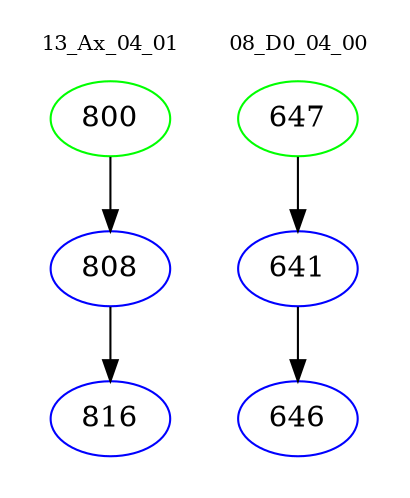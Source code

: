digraph{
subgraph cluster_0 {
color = white
label = "13_Ax_04_01";
fontsize=10;
T0_800 [label="800", color="green"]
T0_800 -> T0_808 [color="black"]
T0_808 [label="808", color="blue"]
T0_808 -> T0_816 [color="black"]
T0_816 [label="816", color="blue"]
}
subgraph cluster_1 {
color = white
label = "08_D0_04_00";
fontsize=10;
T1_647 [label="647", color="green"]
T1_647 -> T1_641 [color="black"]
T1_641 [label="641", color="blue"]
T1_641 -> T1_646 [color="black"]
T1_646 [label="646", color="blue"]
}
}
